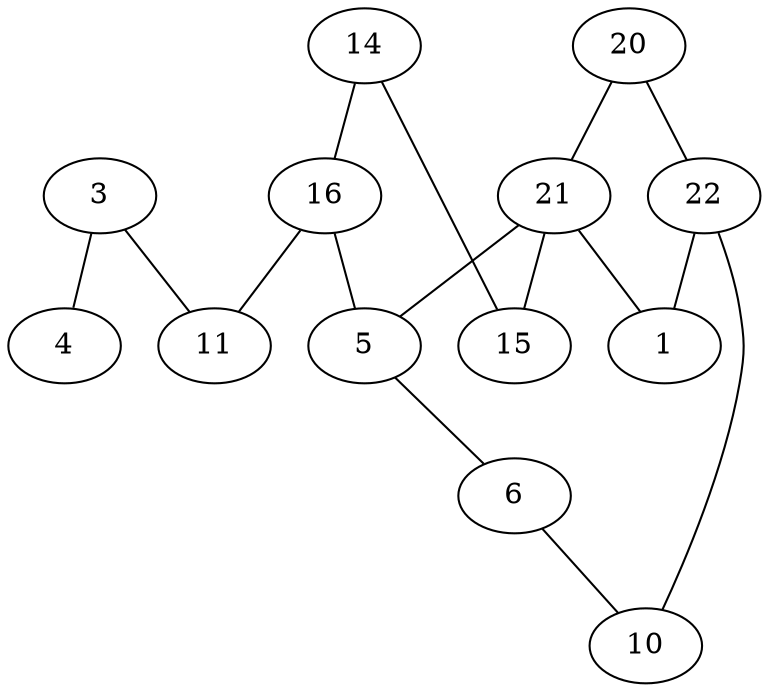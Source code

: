 graph G { 3 -- 4 5 -- 6 14 -- 15 14 -- 16 20 -- 21 20 -- 22 6 -- 10 16 -- 11 16 -- 5 22 -- 10 22 -- 1 21 -- 1 21 -- 5 21 -- 15 3 -- 11}
